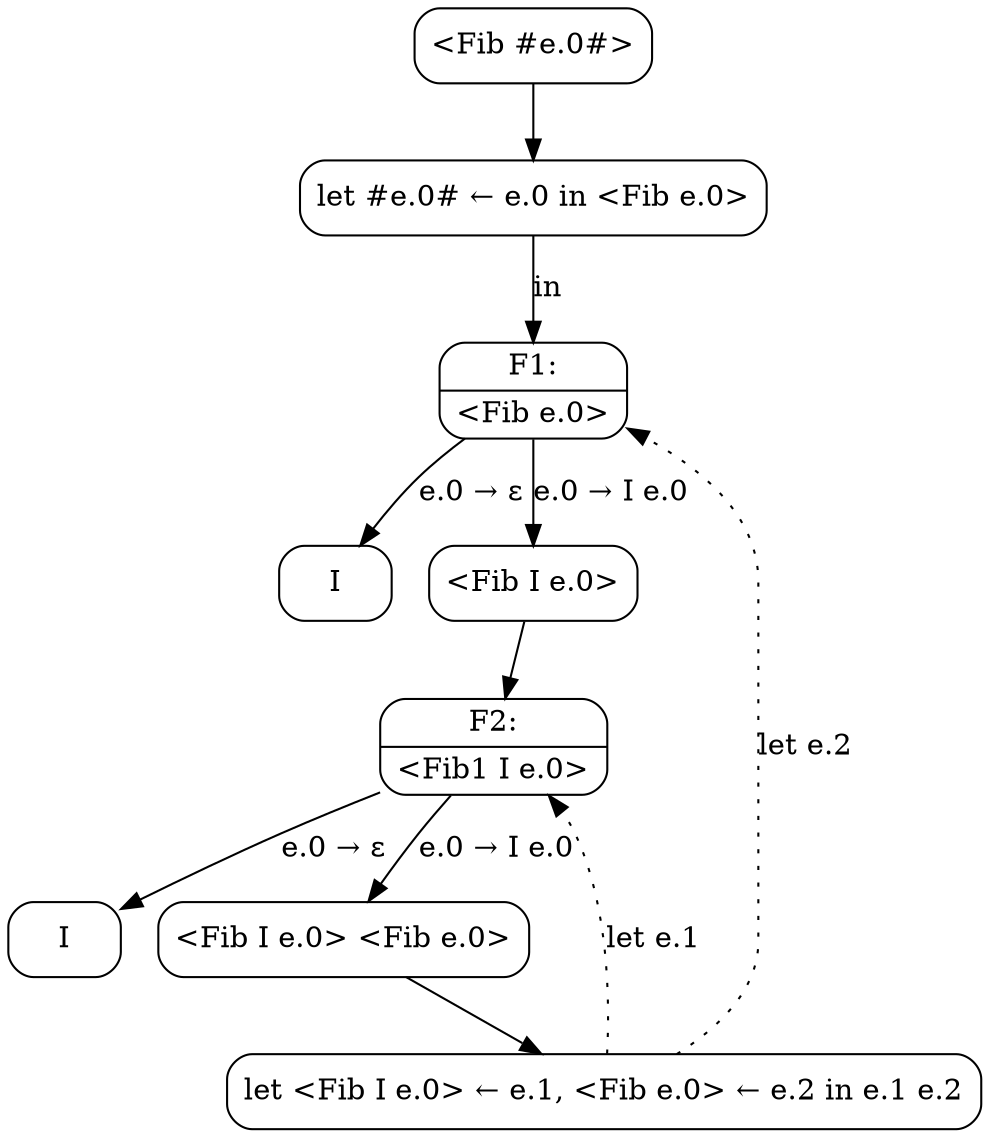 digraph {
  node [shape=box, style=rounded];

  C0 [label="<Fib #e.0#>"];
  C1 [label="let #e.0# ← e.0 in <Fib e.0>"];
  C0 -> C1;
  F1 [shape=record, label="{F1:|\<Fib e.0\>}"];
  C1 -> F1 [label="in"];
  C2 [label="I"];
  F1 -> C2 [label="e.0 → ε"];
  C3 [label="<Fib I e.0>"];
  F1 -> C3 [label="e.0 → I e.0"];
  F2 [shape=record, label="{F2:|\<Fib1 I e.0\>}"];
  C3 -> F2;
  C4 [label="I"];
  F2 -> C4 [label="e.0 → ε"];
  C5 [label="<Fib I e.0> <Fib e.0>"];
  F2 -> C5 [label="e.0 → I e.0"];
  C6 [label="let <Fib I e.0> ← e.1, <Fib e.0> ← e.2 in e.1 e.2"];
  C5 -> C6;
  C6 -> F2 [label="let e.1", style=dotted];
  C6 -> F1 [label="let e.2", style=dotted];
}
